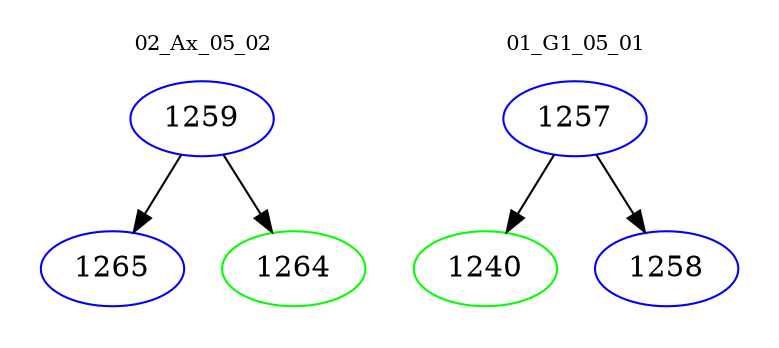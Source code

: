 digraph{
subgraph cluster_0 {
color = white
label = "02_Ax_05_02";
fontsize=10;
T0_1259 [label="1259", color="blue"]
T0_1259 -> T0_1265 [color="black"]
T0_1265 [label="1265", color="blue"]
T0_1259 -> T0_1264 [color="black"]
T0_1264 [label="1264", color="green"]
}
subgraph cluster_1 {
color = white
label = "01_G1_05_01";
fontsize=10;
T1_1257 [label="1257", color="blue"]
T1_1257 -> T1_1240 [color="black"]
T1_1240 [label="1240", color="green"]
T1_1257 -> T1_1258 [color="black"]
T1_1258 [label="1258", color="blue"]
}
}

